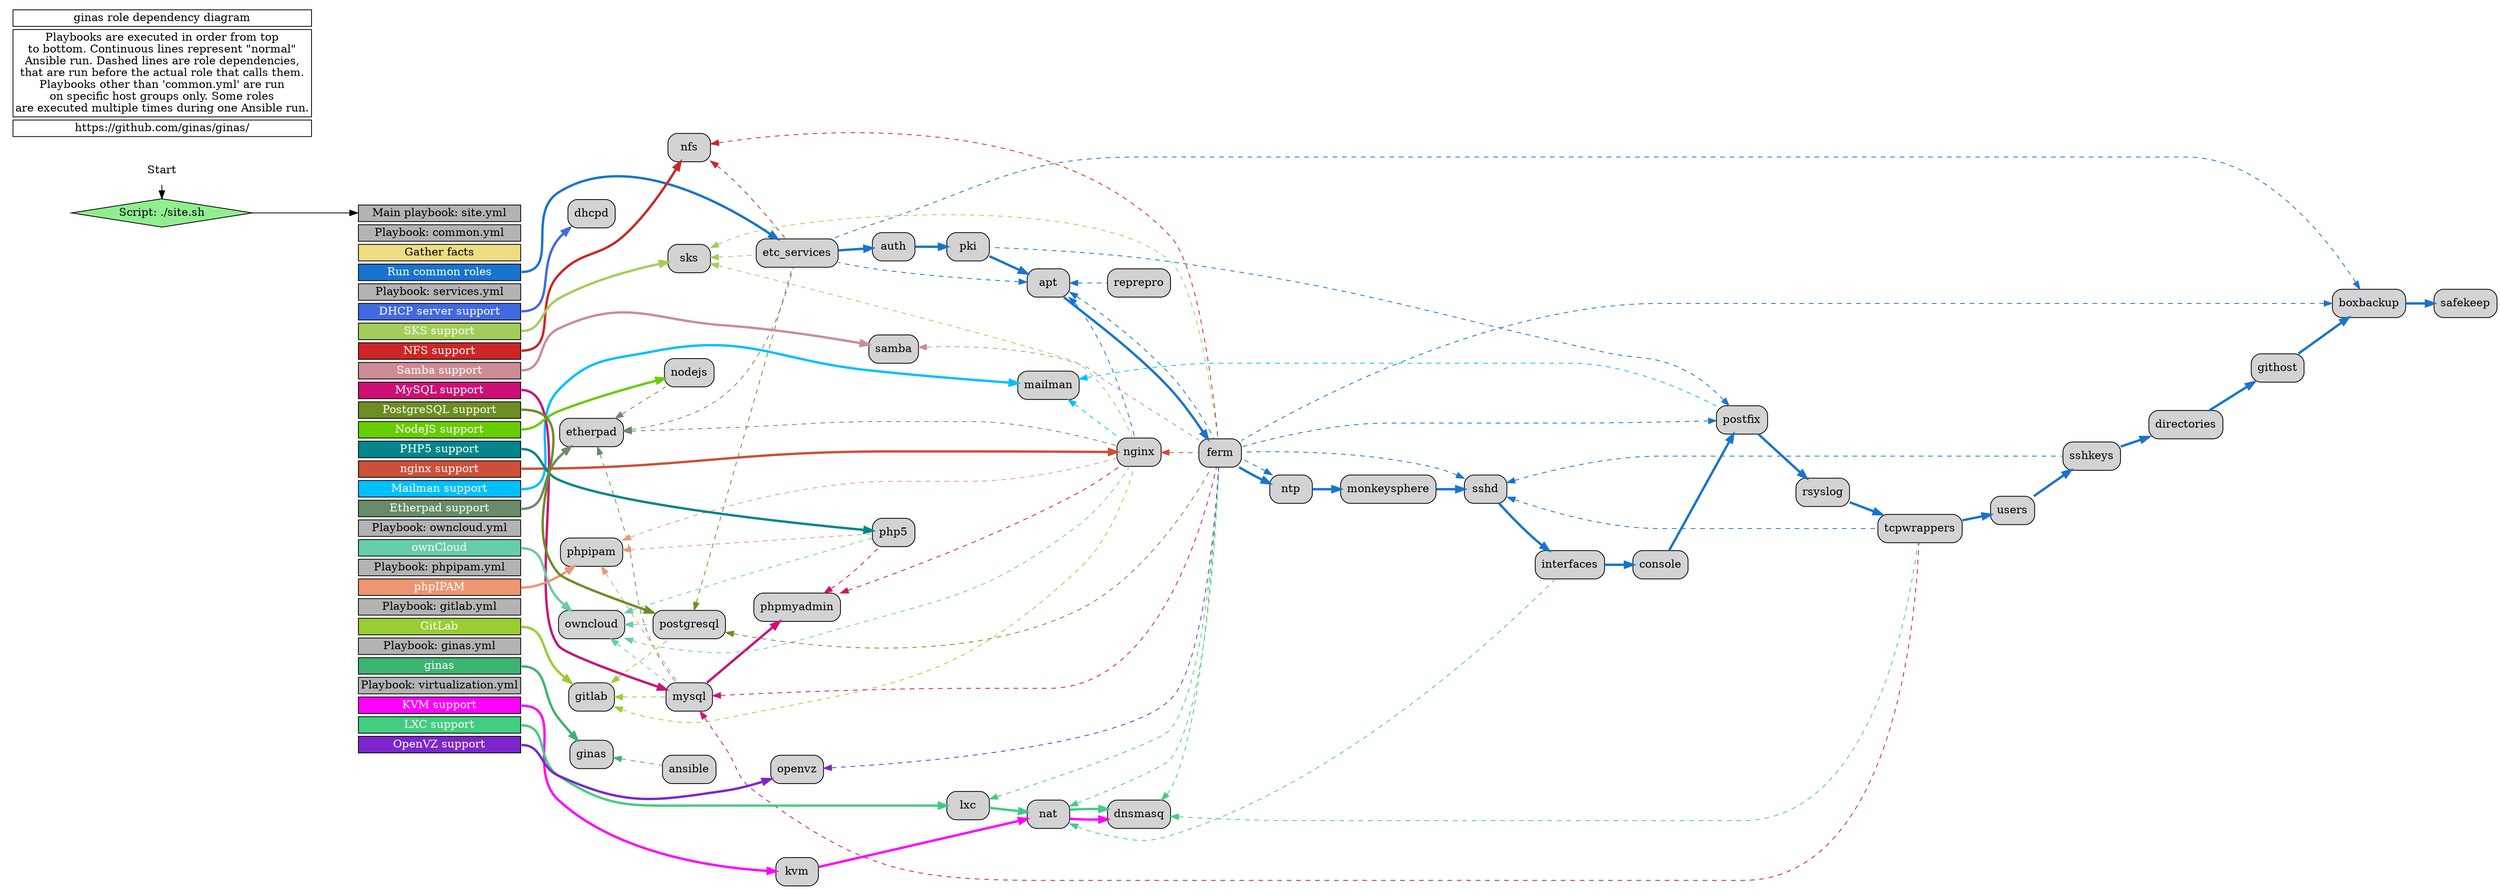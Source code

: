 /*
	ginas role dependencies
	Copyright (C) 2014 Maciej Delmanowski <drybjed@gmail.com>
	Homepage: https://github.com/ginas/ginas/
	License: GPLv3
*/

digraph ginas_role_dependencies {

	rankdir = LR;

	/* ---- Ansible roles ---- */
	node [shape = box, style = "rounded,filled", fillcolor = lightgrey];

	role_ansible		[label = "ansible"];
	role_apt		[label = "apt"];
	role_auth		[label = "auth"];
	role_boxbackup		[label = "boxbackup"];
	role_console		[label = "console"];
	role_dhcpd		[label = "dhcpd"];
	role_directories	[label = "directories"];
	role_dnsmasq		[label = "dnsmasq"];
	role_etc_services	[label = "etc_services"];
	role_etherpad		[label = "etherpad"];
	role_ferm		[label = "ferm"];
	role_ginas		[label = "ginas"];
	role_githost		[label = "githost"];
	role_gitlab		[label = "gitlab"];
	role_interfaces		[label = "interfaces"];
	role_kvm		[label = "kvm"];
	role_lxc		[label = "lxc"];
	role_mailman		[label = "mailman"];
	role_monkeysphere	[label = "monkeysphere"];
	role_mysql		[label = "mysql"];
	role_nat		[label = "nat"];
	role_nfs		[label = "nfs"];
	role_nginx		[label = "nginx"];
	role_nodejs		[label = "nodejs"];
	role_ntp		[label = "ntp"];
	role_openvz		[label = "openvz"];
	role_owncloud		[label = "owncloud"];
	role_php5		[label = "php5"];
	role_phpipam		[label = "phpipam"];
	role_phpmyadmin		[label = "phpmyadmin"];
	role_pki		[label = "pki"];
	role_postfix		[label = "postfix"];
	role_postgresql		[label = "postgresql"];
	role_reprepro		[label = "reprepro"];
	role_rsyslog		[label = "rsyslog"];
	role_safekeep		[label = "safekeep"];
	role_samba		[label = "samba"];
	role_sks		[label = "sks"];
	role_sshd		[label = "sshd"];
	role_sshkeys		[label = "sshkeys"];
	role_tcpwrappers	[label = "tcpwrappers"];
	role_users		[label = "users"];


	/* ---- List of ginas playbooks in order of execution ---- */
	playbook [
		shape = none
		style = solid
		label = <<table border="0" cellspacing="4" cellpadding="2">
			<tr><td port="site_yml" border="1" bgcolor="gray70">Main playbook: site.yml</td></tr>

			<tr><td port="common_yml" border="1" bgcolor="gray70">Playbook: common.yml</td></tr>
			<tr><td port="common_facts" border="1" bgcolor="lightgoldenrod2">Gather facts</td></tr>
			<tr><td port="common" border="1" bgcolor="dodgerblue3"><font color="white">Run common roles</font></td></tr>

			<tr><td port="services_yml" border="1" bgcolor="gray70">Playbook: services.yml</td></tr>
			<tr><td port="ginas_dhcpd" border="1" bgcolor="royalblue"><font color="white">DHCP server support</font></td></tr>
			<tr><td port="ginas_sks" border="1" bgcolor="darkolivegreen3"><font color="white">SKS support</font></td></tr>
			<tr><td port="ginas_nfs" border="1" bgcolor="firebrick3"><font color="white">NFS support</font></td></tr>
			<tr><td port="ginas_samba" border="1" bgcolor="lightpink3"><font color="white">Samba support</font></td></tr>
			<tr><td port="ginas_mysql" border="1" bgcolor="deeppink3"><font color="white">MySQL support</font></td></tr>
			<tr><td port="ginas_postgresql" border="1" bgcolor="olivedrab"><font color="white">PostgreSQL support</font></td></tr>
			<tr><td port="ginas_nodejs" border="1" bgcolor="chartreuse3"><font color="white">NodeJS support</font></td></tr>
			<tr><td port="ginas_php5" border="1" bgcolor="turquoise4"><font color="white">PHP5 support</font></td></tr>
			<tr><td port="ginas_nginx" border="1" bgcolor="tomato3"><font color="white">nginx support</font></td></tr>
			<tr><td port="ginas_mailman" border="1" bgcolor="deepskyblue1"><font color="white">Mailman support</font></td></tr>
			<tr><td port="ginas_etherpad" border="1" bgcolor="darkseagreen4"><font color="white">Etherpad support</font></td></tr>

			<tr><td port="owncloud_yml" border="1" bgcolor="gray70">Playbook: owncloud.yml</td></tr>
			<tr><td port="ginas_owncloud" border="1" bgcolor="aquamarine3"><font color="white">ownCloud</font></td></tr>

			<tr><td port="phpipam_yml" border="1" bgcolor="gray70">Playbook: phpipam.yml</td></tr>
			<tr><td port="ginas_phpipam" border="1" bgcolor="lightsalmon2"><font color="white">phpIPAM</font></td></tr>

			<tr><td port="gitlab_yml" border="1" bgcolor="gray70">Playbook: gitlab.yml</td></tr>
			<tr><td port="ginas_gitlab" border="1" bgcolor="yellowgreen"><font color="white">GitLab</font></td></tr>

			<tr><td port="ginas_yml" border="1" bgcolor="gray70">Playbook: ginas.yml</td></tr>
			<tr><td port="ginas_recursively" border="1" bgcolor="mediumseagreen"><font color="white">ginas</font></td></tr>

			<tr><td port="virtualization_yml" border="1" bgcolor="gray70">Playbook: virtualization.yml</td></tr>
			<tr><td port="ginas_kvm" border="1" bgcolor="magenta"><font color="white">KVM support</font></td></tr>
			<tr><td port="ginas_lxc" border="1" bgcolor="seagreen3"><font color="white">LXC support</font></td></tr>
			<tr><td port="ginas_openvz" border="1" bgcolor="purple3"><font color="white">OpenVZ support</font></td></tr>

			</table>>
	]


	/* ---- Graph starts here ---- */
	start [label = "Start", shape = none, rank = source, style = solid];
	script_site [label = "Script: ./site.sh", shape = diamond, style = filled, fillcolor = palegreen2];
	{ rank = same; start -> script_site; }
	script_site -> playbook:site_yml:w;


	/* ---- Playbook execution in order ---- */
	edge [penwidth = 3];

	/* ---- Playbook: common.yml ---- */
	edge [color = dodgerblue3];
	playbook:common:e		-> role_etc_services;
	role_etc_services		-> role_auth;
	role_auth			-> role_pki;
	role_pki			-> role_apt;
	role_apt			-> role_ferm;
	role_ferm			-> role_ntp;
	role_ntp			-> role_monkeysphere;
	role_monkeysphere		-> role_sshd;
	role_sshd			-> role_interfaces;
	role_interfaces			-> role_console;
	role_console			-> role_postfix;
	role_postfix			-> role_rsyslog;
	role_rsyslog			-> role_tcpwrappers;
	role_tcpwrappers		-> role_users;
	role_users			-> role_sshkeys;
	role_sshkeys			-> role_directories;
	role_directories		-> role_githost;
	role_githost			-> role_boxbackup;
	role_boxbackup			-> role_safekeep;

	/* ---- Playbook: services.yml ---- */
	edge [color = royalblue];
	playbook:ginas_dhcpd		-> role_dhcpd;

	edge [color = darkolivegreen3];
	playbook:ginas_sks		-> role_sks;

	edge [color = firebrick3];
	playbook:ginas_nfs		-> role_nfs;

	edge [color = lightpink3];
	playbook:ginas_samba		-> role_samba;

	edge [color = deeppink3];
	playbook:ginas_mysql		-> role_mysql;
	role_mysql			-> role_phpmyadmin;

	edge [color = olivedrab];
	playbook:ginas_postgresql	-> role_postgresql;

	edge [color = chartreuse3];
	playbook:ginas_nodejs		-> role_nodejs;

	edge [color = turquoise4];
	playbook:ginas_php5		-> role_php5;

	edge [color = tomato3];
	playbook:ginas_nginx		-> role_nginx;

	edge [color = deepskyblue1];
	playbook:ginas_mailman		-> role_mailman;

	edge [color = darkseagreen4];
	playbook:ginas_etherpad		-> role_etherpad;

	/* ---- Playbook: owncloud.yml ---- */
	edge [color = aquamarine3];
	playbook:ginas_owncloud		-> role_owncloud;

	/* ---- Playbook: phpipam.yml ---- */
	edge [color = lightsalmon2];
	playbook:ginas_phpipam		-> role_phpipam;

	/* ---- Playbook: gitlab.yml ---- */
	edge [color = yellowgreen];
	playbook:ginas_gitlab		-> role_gitlab;

	/* ---- Playbook: ginas.yml ---- */
	edge [color = mediumseagreen];
	playbook:ginas_recursively	-> role_ginas;

	/* ---- Playbook: virtualization.yml ---- */
	edge [color = magenta];
	playbook:ginas_kvm		-> role_kvm;
	role_kvm			-> role_nat;
	role_nat			-> role_dnsmasq;

	edge [color = seagreen3];
	playbook:ginas_lxc		-> role_lxc;
	role_lxc			-> role_nat;
	role_nat			-> role_dnsmasq;

	edge [color = purple3];
	playbook:ginas_openvz		-> role_openvz;


	/* ---- Role dependencies ---- */
	edge [style = dashed, dir = back, penwidth = 1];

	/* ---- Playbook: common.yml ---- */
	edge [color = dodgerblue3];
	role_apt -> role_etc_services;
	role_apt -> role_ferm;
	role_apt -> role_nginx;
	role_apt -> role_reprepro;

        role_ntp -> role_ferm;

	role_postfix -> role_pki;
	role_postfix -> role_ferm;

	role_sshd -> role_ferm;
	role_sshd -> role_tcpwrappers;
	role_sshd -> role_sshkeys;

	role_boxbackup -> role_etc_services;
	role_boxbackup -> role_ferm;

	/* ---- Playbook: services.yml ---- */
	edge [color = darkolivegreen3];
	role_sks -> role_etc_services;
	role_sks -> role_ferm;
	role_sks -> role_nginx;

	edge [color = firebrick3];
	role_nfs -> role_etc_services;
	role_nfs -> role_ferm;

	edge [color = lightpink3];
	role_samba -> role_ferm;

	edge [color = deeppink3];
	role_mysql -> role_tcpwrappers;
	role_mysql -> role_ferm;

	role_phpmyadmin -> role_php5;
	role_phpmyadmin -> role_nginx;

	edge [color = olivedrab];
	role_postgresql -> role_etc_services;
	role_postgresql -> role_ferm;

	edge [color = tomato3];
	role_nginx -> role_ferm;

	edge [color = deepskyblue1]
	role_mailman -> role_postfix;
	role_mailman -> role_nginx;

	edge [color = darkseagreen4];
	role_etherpad -> role_etc_services;
	role_etherpad -> role_nodejs;
	role_etherpad -> role_mysql;
	role_etherpad -> role_nginx;

	/* ---- Playbook: owncloud.yml ---- */
	edge [color = aquamarine3];
	role_owncloud -> role_mysql;
	role_owncloud -> role_postgresql;
	role_owncloud -> role_php5;
	role_owncloud -> role_nginx;

	/* ---- Playbook: phpipam.yml ---- */
	edge [color = lightsalmon2];
	role_phpipam -> role_mysql;
	role_phpipam -> role_php5;
	role_phpipam -> role_nginx;

	/* ---- Playbook: gitlab.yml ---- */
	edge [color = yellowgreen];
	role_gitlab -> role_mysql;
	role_gitlab -> role_postgresql;
	role_gitlab -> role_nginx;

	/* ---- Playbook: ginas.yml ---- */
	edge [color = mediumseagreen];
	role_ginas -> role_ansible;

	/* ---- Playbook: virtualization.yml ---- */
	edge [color = seagreen3];
	role_lxc -> role_ferm;

	role_nat -> role_interfaces;
	role_nat -> role_ferm;

	role_dnsmasq -> role_tcpwrappers;
	role_dnsmasq -> role_ferm;

	edge [color = purple3];
	role_openvz -> role_ferm;


	/* ---- Graph legend ---- */
	legend [
		shape = none
		rank = sink
		style = solid
		label = <<table border="0" cellspacing="4" cellpadding="2">
			<tr><td border="1">ginas role dependency diagram</td></tr>
			<tr><td border="1" textalign="left">Playbooks are executed in order from top<br />
			to bottom. Continuous lines represent "normal"<br />
			Ansible run. Dashed lines are role dependencies,<br />
			that are run before the actual role that calls them.<br />
			Playbooks other than 'common.yml' are run<br />
			on specific host groups only. Some roles<br />
			are executed multiple times during one Ansible run.</td></tr>
			<tr><td border="1">https://github.com/ginas/ginas/</td></tr>

			</table>>
	]

}


